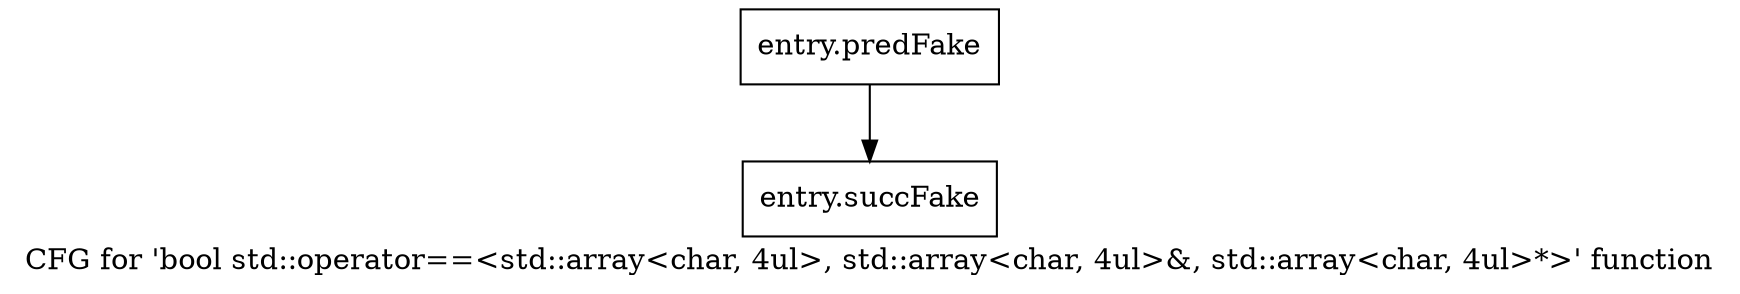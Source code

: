 digraph "CFG for 'bool std::operator==\<std::array\<char, 4ul\>, std::array\<char, 4ul\>&, std::array\<char, 4ul\>*\>' function" {
	label="CFG for 'bool std::operator==\<std::array\<char, 4ul\>, std::array\<char, 4ul\>&, std::array\<char, 4ul\>*\>' function";

	Node0x438a770 [shape=record,filename="",linenumber="",label="{entry.predFake}"];
	Node0x438a770 -> Node0x4411730[ callList="" memoryops="" filename="/tools/Xilinx/Vitis_HLS/2022.1/tps/lnx64/gcc-8.3.0/lib/gcc/x86_64-pc-linux-gnu/8.3.0/../../../../include/c++/8.3.0/bits/stl_deque.h" execusionnum="200"];
	Node0x4411730 [shape=record,filename="/tools/Xilinx/Vitis_HLS/2022.1/tps/lnx64/gcc-8.3.0/lib/gcc/x86_64-pc-linux-gnu/8.3.0/../../../../include/c++/8.3.0/bits/stl_deque.h",linenumber="270",label="{entry.succFake}"];
}
